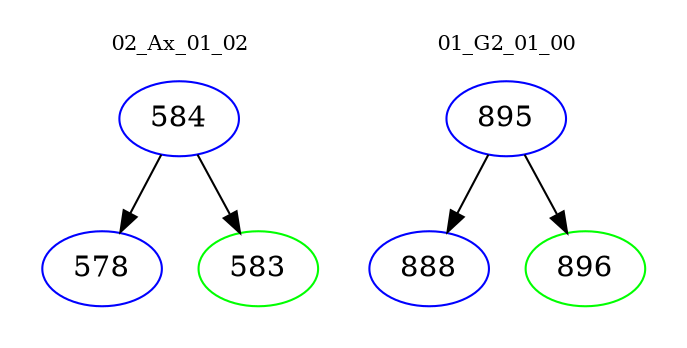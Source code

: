 digraph{
subgraph cluster_0 {
color = white
label = "02_Ax_01_02";
fontsize=10;
T0_584 [label="584", color="blue"]
T0_584 -> T0_578 [color="black"]
T0_578 [label="578", color="blue"]
T0_584 -> T0_583 [color="black"]
T0_583 [label="583", color="green"]
}
subgraph cluster_1 {
color = white
label = "01_G2_01_00";
fontsize=10;
T1_895 [label="895", color="blue"]
T1_895 -> T1_888 [color="black"]
T1_888 [label="888", color="blue"]
T1_895 -> T1_896 [color="black"]
T1_896 [label="896", color="green"]
}
}
